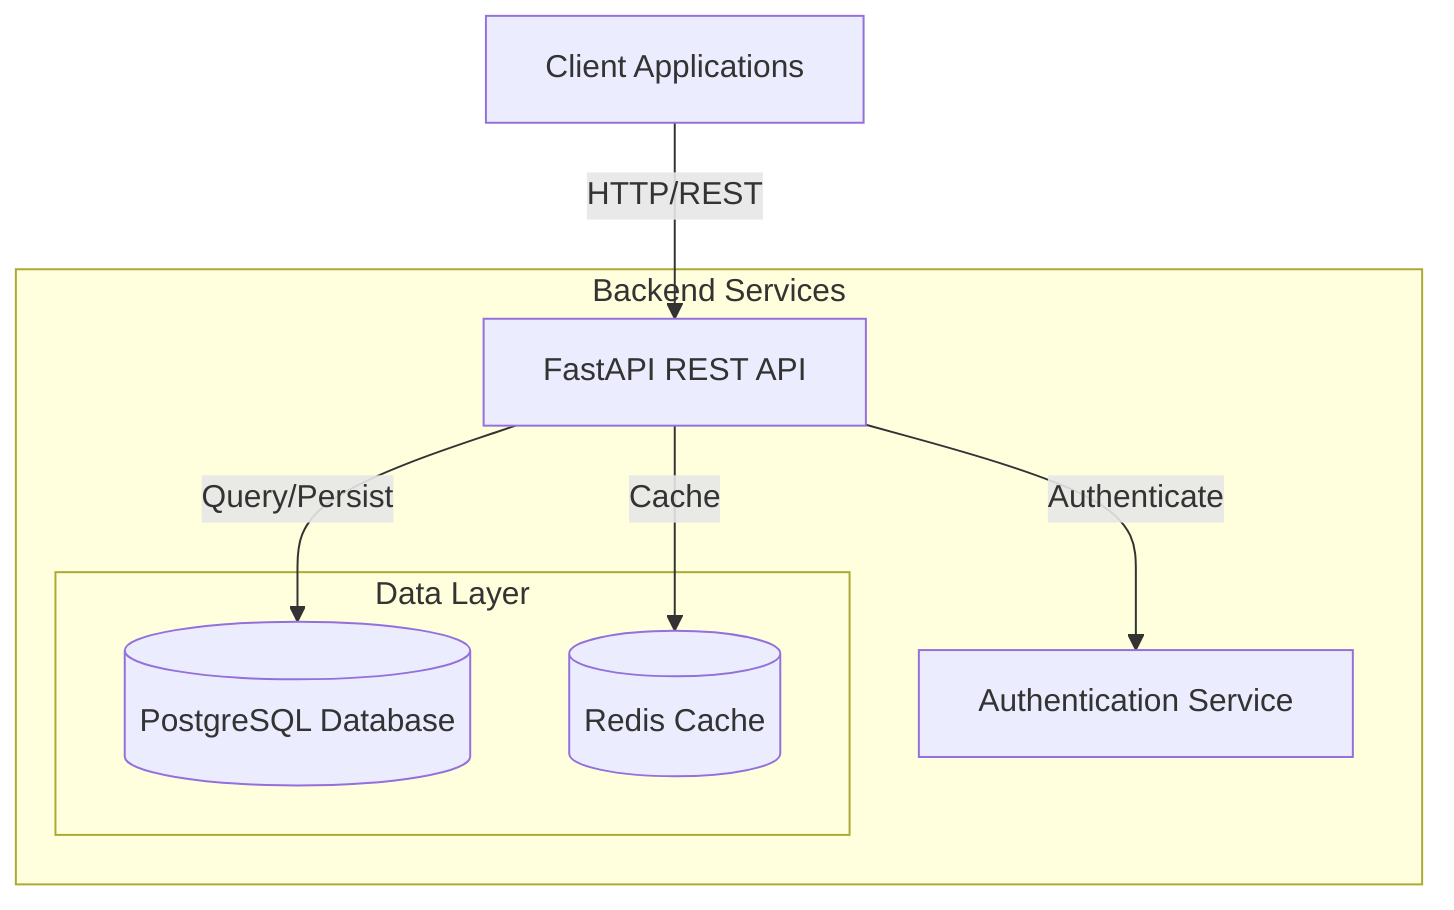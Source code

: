 graph TB
    Client[Client Applications]
    API[FastAPI REST API]
    Auth[Authentication Service]
    DB[(PostgreSQL Database)]
    Cache[(Redis Cache)]
    
    Client -->|HTTP/REST| API
    API -->|Authenticate| Auth
    API -->|Query/Persist| DB
    API -->|Cache| Cache
    
    subgraph Backend Services
        API
        Auth
        subgraph Data Layer
            DB
            Cache
        end
    end